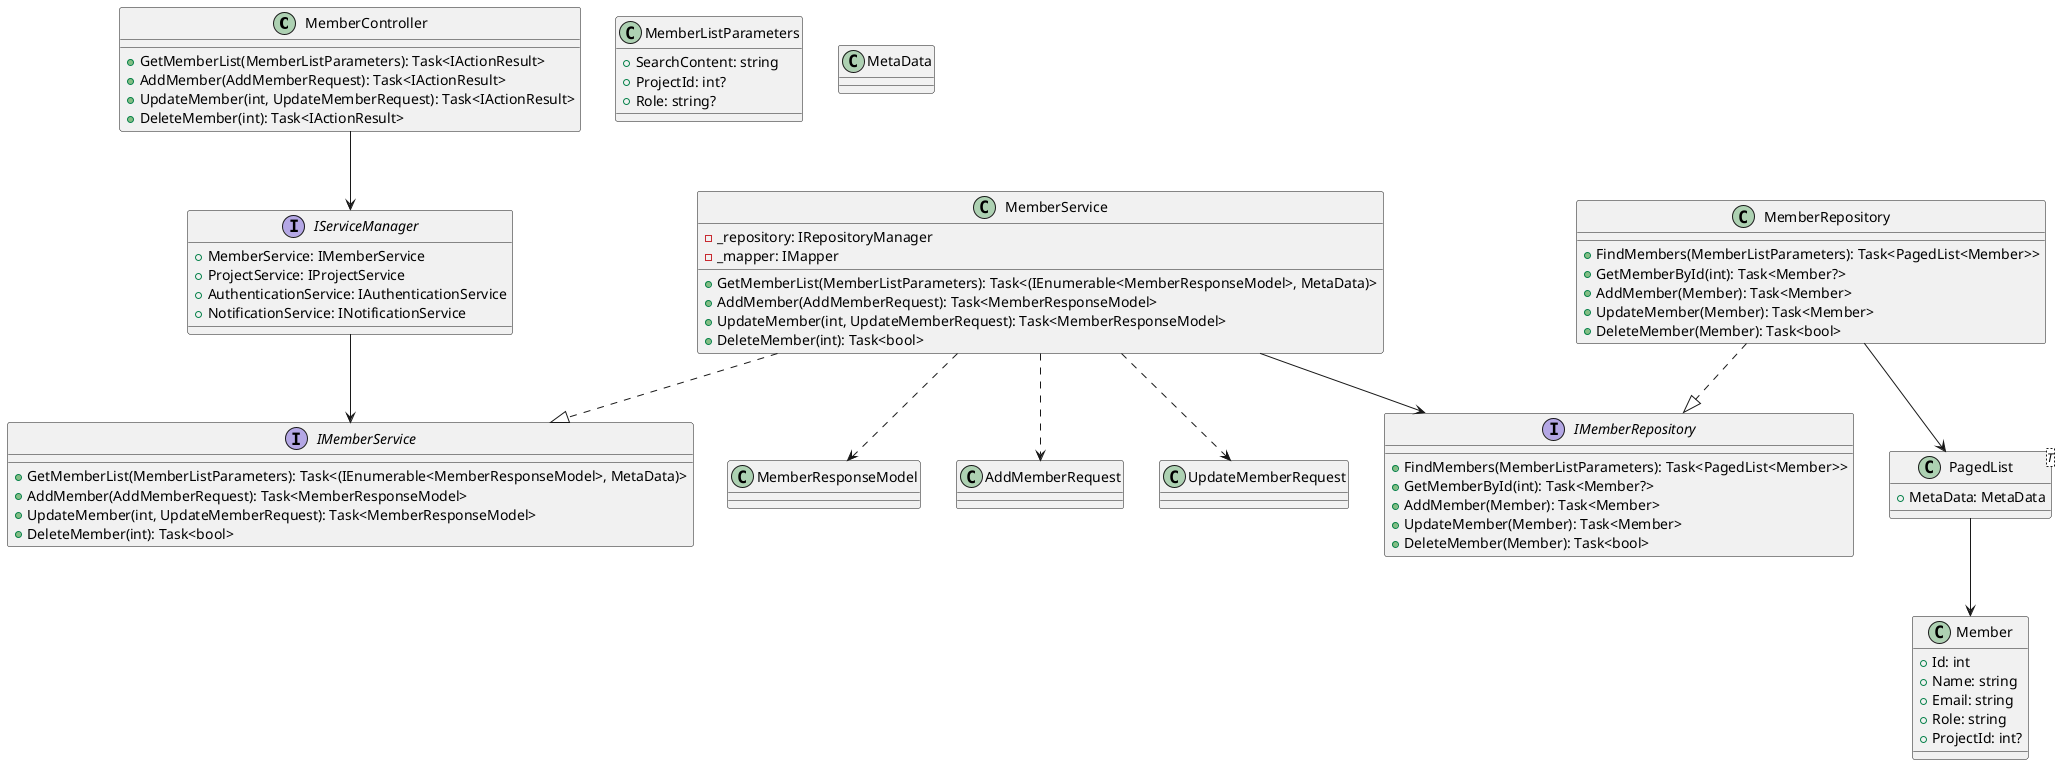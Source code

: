 @startuml
class MemberController {
  +GetMemberList(MemberListParameters): Task<IActionResult>
  +AddMember(AddMemberRequest): Task<IActionResult>
  +UpdateMember(int, UpdateMemberRequest): Task<IActionResult>
  +DeleteMember(int): Task<IActionResult>
}

class MemberListParameters {
  +SearchContent: string
  +ProjectId: int?
  +Role: string?
}

interface IServiceManager {
  +MemberService: IMemberService
  +ProjectService: IProjectService
  +AuthenticationService: IAuthenticationService
  +NotificationService: INotificationService
}

interface IMemberService {
  +GetMemberList(MemberListParameters): Task<(IEnumerable<MemberResponseModel>, MetaData)>
  +AddMember(AddMemberRequest): Task<MemberResponseModel>
  +UpdateMember(int, UpdateMemberRequest): Task<MemberResponseModel>
  +DeleteMember(int): Task<bool>
}

class MemberService {
  -_repository: IRepositoryManager
  -_mapper: IMapper
  +GetMemberList(MemberListParameters): Task<(IEnumerable<MemberResponseModel>, MetaData)>
  +AddMember(AddMemberRequest): Task<MemberResponseModel>
  +UpdateMember(int, UpdateMemberRequest): Task<MemberResponseModel>
  +DeleteMember(int): Task<bool>
}

interface IMemberRepository {
  +FindMembers(MemberListParameters): Task<PagedList<Member>>
  +GetMemberById(int): Task<Member?>
  +AddMember(Member): Task<Member>
  +UpdateMember(Member): Task<Member>
  +DeleteMember(Member): Task<bool>
}

class MemberRepository {
  +FindMembers(MemberListParameters): Task<PagedList<Member>>
  +GetMemberById(int): Task<Member?>
  +AddMember(Member): Task<Member>
  +UpdateMember(Member): Task<Member>
  +DeleteMember(Member): Task<bool>
}

class PagedList<T> {
  +MetaData: MetaData
}

class Member {
  +Id: int
  +Name: string
  +Email: string
  +Role: string
  +ProjectId: int?
}

class MetaData {
}

class MemberResponseModel {
}

class AddMemberRequest {
}

class UpdateMemberRequest {
}

MemberController --> IServiceManager
IServiceManager --> IMemberService
MemberService ..|> IMemberService
MemberService --> IMemberRepository
MemberRepository ..|> IMemberRepository
MemberRepository --> PagedList
PagedList --> Member
MemberService ..> MemberResponseModel
MemberService ..> AddMemberRequest
MemberService ..> UpdateMemberRequest

@enduml